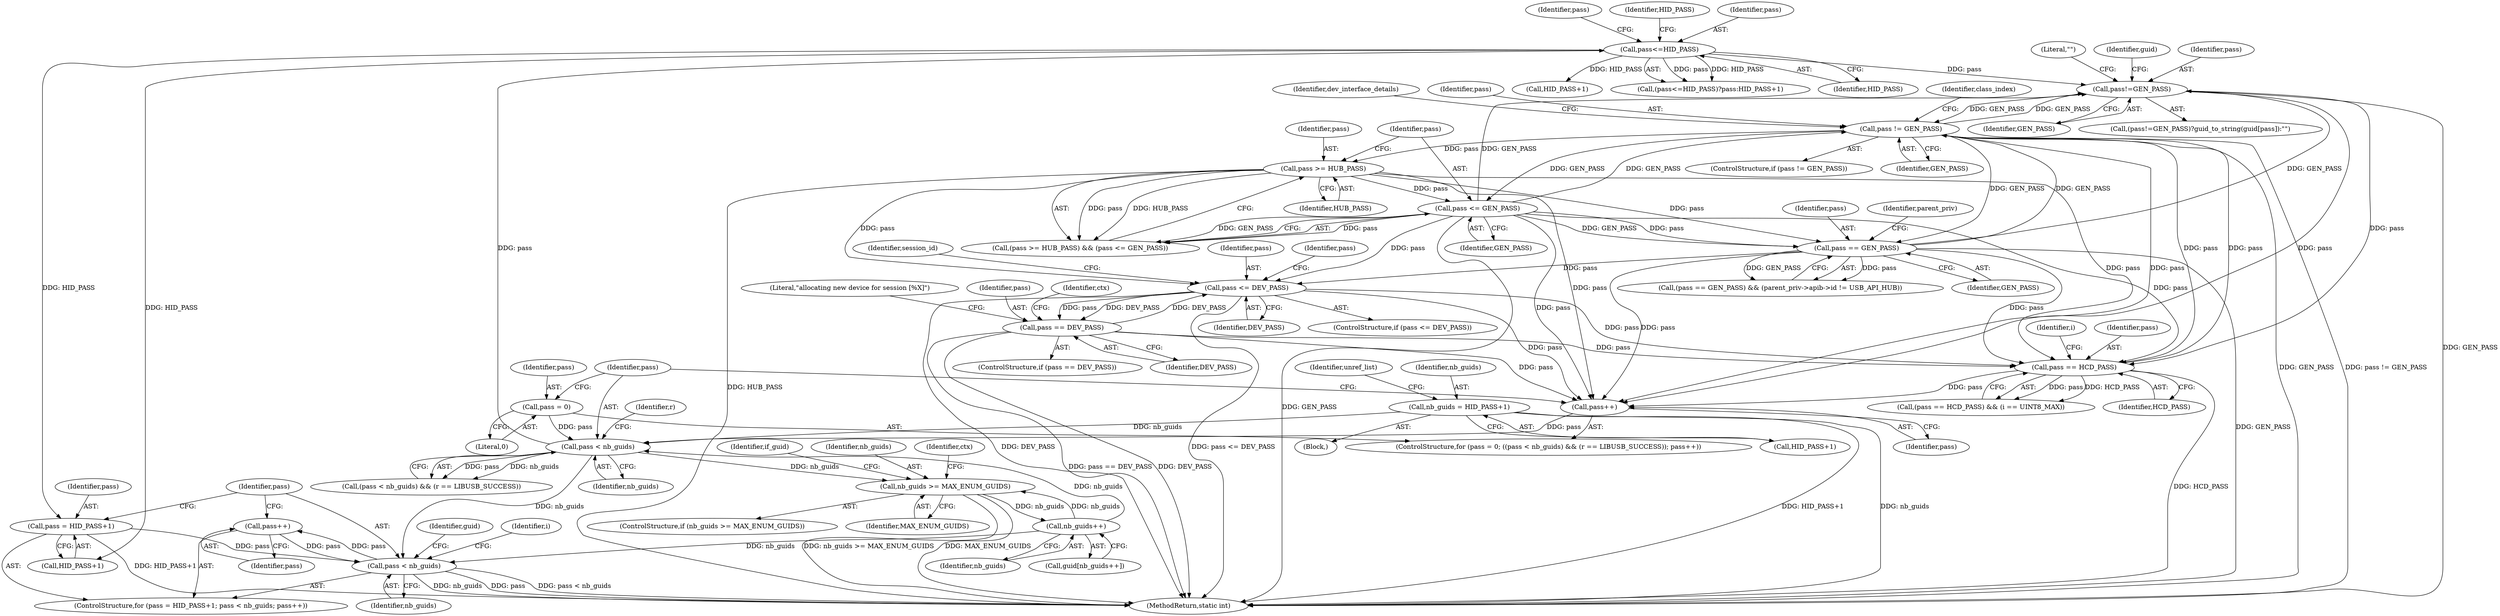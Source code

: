 digraph "1_Chrome_ac149a8d4371c0e01e0934fdd57b09e86f96b5b9_29@del" {
"1001078" [label="(Call,pass++)"];
"1001075" [label="(Call,pass < nb_guids)"];
"1001078" [label="(Call,pass++)"];
"1001070" [label="(Call,pass = HID_PASS+1)"];
"1000245" [label="(Call,pass<=HID_PASS)"];
"1000228" [label="(Call,pass < nb_guids)"];
"1000224" [label="(Call,pass = 0)"];
"1000234" [label="(Call,pass++)"];
"1000677" [label="(Call,pass <= DEV_PASS)"];
"1000663" [label="(Call,pass == GEN_PASS)"];
"1000421" [label="(Call,pass >= HUB_PASS)"];
"1000305" [label="(Call,pass != GEN_PASS)"];
"1000292" [label="(Call,pass == HCD_PASS)"];
"1000696" [label="(Call,pass == DEV_PASS)"];
"1000253" [label="(Call,pass!=GEN_PASS)"];
"1000424" [label="(Call,pass <= GEN_PASS)"];
"1000545" [label="(Call,nb_guids++)"];
"1000522" [label="(Call,nb_guids >= MAX_ENUM_GUIDS)"];
"1000203" [label="(Call,nb_guids = HID_PASS+1)"];
"1000232" [label="(Identifier,r)"];
"1000292" [label="(Call,pass == HCD_PASS)"];
"1001072" [label="(Call,HID_PASS+1)"];
"1000253" [label="(Call,pass!=GEN_PASS)"];
"1000304" [label="(ControlStructure,if (pass != GEN_PASS))"];
"1001078" [label="(Call,pass++)"];
"1001077" [label="(Identifier,nb_guids)"];
"1000663" [label="(Call,pass == GEN_PASS)"];
"1000296" [label="(Identifier,i)"];
"1000249" [label="(Call,HID_PASS+1)"];
"1000209" [label="(Identifier,unref_list)"];
"1000107" [label="(Block,)"];
"1000254" [label="(Identifier,pass)"];
"1000682" [label="(Identifier,session_id)"];
"1000255" [label="(Identifier,GEN_PASS)"];
"1000524" [label="(Identifier,MAX_ENUM_GUIDS)"];
"1000522" [label="(Call,nb_guids >= MAX_ENUM_GUIDS)"];
"1000678" [label="(Identifier,pass)"];
"1000244" [label="(Call,(pass<=HID_PASS)?pass:HID_PASS+1)"];
"1000224" [label="(Call,pass = 0)"];
"1000306" [label="(Identifier,pass)"];
"1001083" [label="(Identifier,guid)"];
"1001071" [label="(Identifier,pass)"];
"1000425" [label="(Identifier,pass)"];
"1000226" [label="(Literal,0)"];
"1000669" [label="(Identifier,parent_priv)"];
"1000260" [label="(Literal,\"\")"];
"1000229" [label="(Identifier,pass)"];
"1000248" [label="(Identifier,pass)"];
"1000545" [label="(Call,nb_guids++)"];
"1000230" [label="(Identifier,nb_guids)"];
"1000247" [label="(Identifier,HID_PASS)"];
"1000291" [label="(Call,(pass == HCD_PASS) && (i == UINT8_MAX))"];
"1000695" [label="(ControlStructure,if (pass == DEV_PASS))"];
"1000204" [label="(Identifier,nb_guids)"];
"1000228" [label="(Call,pass < nb_guids)"];
"1000307" [label="(Identifier,GEN_PASS)"];
"1000679" [label="(Identifier,DEV_PASS)"];
"1000662" [label="(Call,(pass == GEN_PASS) && (parent_priv->apib->id != USB_API_HUB))"];
"1000664" [label="(Identifier,pass)"];
"1000420" [label="(Call,(pass >= HUB_PASS) && (pass <= GEN_PASS))"];
"1000227" [label="(Call,(pass < nb_guids) && (r == LIBUSB_SUCCESS))"];
"1001103" [label="(MethodReturn,static int)"];
"1000423" [label="(Identifier,HUB_PASS)"];
"1000234" [label="(Call,pass++)"];
"1000676" [label="(ControlStructure,if (pass <= DEV_PASS))"];
"1000665" [label="(Identifier,GEN_PASS)"];
"1000546" [label="(Identifier,nb_guids)"];
"1000223" [label="(ControlStructure,for (pass = 0; ((pass < nb_guids) && (r == LIBUSB_SUCCESS)); pass++))"];
"1000351" [label="(Identifier,class_index)"];
"1000310" [label="(Identifier,dev_interface_details)"];
"1000543" [label="(Call,guid[nb_guids++])"];
"1000706" [label="(Literal,\"allocating new device for session [%X]\")"];
"1001075" [label="(Call,pass < nb_guids)"];
"1000252" [label="(Call,(pass!=GEN_PASS)?guid_to_string(guid[pass]):\"\")"];
"1000421" [label="(Call,pass >= HUB_PASS)"];
"1001069" [label="(ControlStructure,for (pass = HID_PASS+1; pass < nb_guids; pass++))"];
"1000258" [label="(Identifier,guid)"];
"1000521" [label="(ControlStructure,if (nb_guids >= MAX_ENUM_GUIDS))"];
"1000203" [label="(Call,nb_guids = HID_PASS+1)"];
"1000677" [label="(Call,pass <= DEV_PASS)"];
"1000250" [label="(Identifier,HID_PASS)"];
"1000235" [label="(Identifier,pass)"];
"1000293" [label="(Identifier,pass)"];
"1000246" [label="(Identifier,pass)"];
"1000697" [label="(Identifier,pass)"];
"1001076" [label="(Identifier,pass)"];
"1001070" [label="(Call,pass = HID_PASS+1)"];
"1000426" [label="(Identifier,GEN_PASS)"];
"1000523" [label="(Identifier,nb_guids)"];
"1000422" [label="(Identifier,pass)"];
"1000205" [label="(Call,HID_PASS+1)"];
"1000225" [label="(Identifier,pass)"];
"1000696" [label="(Call,pass == DEV_PASS)"];
"1000305" [label="(Call,pass != GEN_PASS)"];
"1000527" [label="(Identifier,ctx)"];
"1001079" [label="(Identifier,pass)"];
"1000532" [label="(Identifier,if_guid)"];
"1001087" [label="(Identifier,i)"];
"1000701" [label="(Identifier,ctx)"];
"1000769" [label="(Identifier,pass)"];
"1000245" [label="(Call,pass<=HID_PASS)"];
"1000698" [label="(Identifier,DEV_PASS)"];
"1000424" [label="(Call,pass <= GEN_PASS)"];
"1000294" [label="(Identifier,HCD_PASS)"];
"1001078" -> "1001069"  [label="AST: "];
"1001078" -> "1001079"  [label="CFG: "];
"1001079" -> "1001078"  [label="AST: "];
"1001076" -> "1001078"  [label="CFG: "];
"1001078" -> "1001075"  [label="DDG: pass"];
"1001075" -> "1001078"  [label="DDG: pass"];
"1001075" -> "1001069"  [label="AST: "];
"1001075" -> "1001077"  [label="CFG: "];
"1001076" -> "1001075"  [label="AST: "];
"1001077" -> "1001075"  [label="AST: "];
"1001083" -> "1001075"  [label="CFG: "];
"1001087" -> "1001075"  [label="CFG: "];
"1001075" -> "1001103"  [label="DDG: pass < nb_guids"];
"1001075" -> "1001103"  [label="DDG: nb_guids"];
"1001075" -> "1001103"  [label="DDG: pass"];
"1001070" -> "1001075"  [label="DDG: pass"];
"1000545" -> "1001075"  [label="DDG: nb_guids"];
"1000228" -> "1001075"  [label="DDG: nb_guids"];
"1001070" -> "1001069"  [label="AST: "];
"1001070" -> "1001072"  [label="CFG: "];
"1001071" -> "1001070"  [label="AST: "];
"1001072" -> "1001070"  [label="AST: "];
"1001076" -> "1001070"  [label="CFG: "];
"1001070" -> "1001103"  [label="DDG: HID_PASS+1"];
"1000245" -> "1001070"  [label="DDG: HID_PASS"];
"1000245" -> "1000244"  [label="AST: "];
"1000245" -> "1000247"  [label="CFG: "];
"1000246" -> "1000245"  [label="AST: "];
"1000247" -> "1000245"  [label="AST: "];
"1000248" -> "1000245"  [label="CFG: "];
"1000250" -> "1000245"  [label="CFG: "];
"1000228" -> "1000245"  [label="DDG: pass"];
"1000245" -> "1000244"  [label="DDG: pass"];
"1000245" -> "1000244"  [label="DDG: HID_PASS"];
"1000245" -> "1000249"  [label="DDG: HID_PASS"];
"1000245" -> "1000253"  [label="DDG: pass"];
"1000245" -> "1001072"  [label="DDG: HID_PASS"];
"1000228" -> "1000227"  [label="AST: "];
"1000228" -> "1000230"  [label="CFG: "];
"1000229" -> "1000228"  [label="AST: "];
"1000230" -> "1000228"  [label="AST: "];
"1000232" -> "1000228"  [label="CFG: "];
"1000227" -> "1000228"  [label="CFG: "];
"1000228" -> "1000227"  [label="DDG: pass"];
"1000228" -> "1000227"  [label="DDG: nb_guids"];
"1000224" -> "1000228"  [label="DDG: pass"];
"1000234" -> "1000228"  [label="DDG: pass"];
"1000545" -> "1000228"  [label="DDG: nb_guids"];
"1000203" -> "1000228"  [label="DDG: nb_guids"];
"1000228" -> "1000522"  [label="DDG: nb_guids"];
"1000224" -> "1000223"  [label="AST: "];
"1000224" -> "1000226"  [label="CFG: "];
"1000225" -> "1000224"  [label="AST: "];
"1000226" -> "1000224"  [label="AST: "];
"1000229" -> "1000224"  [label="CFG: "];
"1000234" -> "1000223"  [label="AST: "];
"1000234" -> "1000235"  [label="CFG: "];
"1000235" -> "1000234"  [label="AST: "];
"1000229" -> "1000234"  [label="CFG: "];
"1000677" -> "1000234"  [label="DDG: pass"];
"1000696" -> "1000234"  [label="DDG: pass"];
"1000253" -> "1000234"  [label="DDG: pass"];
"1000421" -> "1000234"  [label="DDG: pass"];
"1000292" -> "1000234"  [label="DDG: pass"];
"1000663" -> "1000234"  [label="DDG: pass"];
"1000424" -> "1000234"  [label="DDG: pass"];
"1000305" -> "1000234"  [label="DDG: pass"];
"1000677" -> "1000676"  [label="AST: "];
"1000677" -> "1000679"  [label="CFG: "];
"1000678" -> "1000677"  [label="AST: "];
"1000679" -> "1000677"  [label="AST: "];
"1000682" -> "1000677"  [label="CFG: "];
"1000769" -> "1000677"  [label="CFG: "];
"1000677" -> "1001103"  [label="DDG: pass <= DEV_PASS"];
"1000677" -> "1001103"  [label="DDG: DEV_PASS"];
"1000677" -> "1000292"  [label="DDG: pass"];
"1000663" -> "1000677"  [label="DDG: pass"];
"1000421" -> "1000677"  [label="DDG: pass"];
"1000424" -> "1000677"  [label="DDG: pass"];
"1000696" -> "1000677"  [label="DDG: DEV_PASS"];
"1000677" -> "1000696"  [label="DDG: pass"];
"1000677" -> "1000696"  [label="DDG: DEV_PASS"];
"1000663" -> "1000662"  [label="AST: "];
"1000663" -> "1000665"  [label="CFG: "];
"1000664" -> "1000663"  [label="AST: "];
"1000665" -> "1000663"  [label="AST: "];
"1000669" -> "1000663"  [label="CFG: "];
"1000662" -> "1000663"  [label="CFG: "];
"1000663" -> "1001103"  [label="DDG: GEN_PASS"];
"1000663" -> "1000253"  [label="DDG: GEN_PASS"];
"1000663" -> "1000292"  [label="DDG: pass"];
"1000663" -> "1000305"  [label="DDG: GEN_PASS"];
"1000663" -> "1000662"  [label="DDG: pass"];
"1000663" -> "1000662"  [label="DDG: GEN_PASS"];
"1000421" -> "1000663"  [label="DDG: pass"];
"1000424" -> "1000663"  [label="DDG: pass"];
"1000424" -> "1000663"  [label="DDG: GEN_PASS"];
"1000305" -> "1000663"  [label="DDG: GEN_PASS"];
"1000421" -> "1000420"  [label="AST: "];
"1000421" -> "1000423"  [label="CFG: "];
"1000422" -> "1000421"  [label="AST: "];
"1000423" -> "1000421"  [label="AST: "];
"1000425" -> "1000421"  [label="CFG: "];
"1000420" -> "1000421"  [label="CFG: "];
"1000421" -> "1001103"  [label="DDG: HUB_PASS"];
"1000421" -> "1000292"  [label="DDG: pass"];
"1000421" -> "1000420"  [label="DDG: pass"];
"1000421" -> "1000420"  [label="DDG: HUB_PASS"];
"1000305" -> "1000421"  [label="DDG: pass"];
"1000421" -> "1000424"  [label="DDG: pass"];
"1000305" -> "1000304"  [label="AST: "];
"1000305" -> "1000307"  [label="CFG: "];
"1000306" -> "1000305"  [label="AST: "];
"1000307" -> "1000305"  [label="AST: "];
"1000310" -> "1000305"  [label="CFG: "];
"1000351" -> "1000305"  [label="CFG: "];
"1000305" -> "1001103"  [label="DDG: pass != GEN_PASS"];
"1000305" -> "1001103"  [label="DDG: GEN_PASS"];
"1000305" -> "1000253"  [label="DDG: GEN_PASS"];
"1000305" -> "1000292"  [label="DDG: pass"];
"1000292" -> "1000305"  [label="DDG: pass"];
"1000253" -> "1000305"  [label="DDG: GEN_PASS"];
"1000424" -> "1000305"  [label="DDG: GEN_PASS"];
"1000305" -> "1000424"  [label="DDG: GEN_PASS"];
"1000292" -> "1000291"  [label="AST: "];
"1000292" -> "1000294"  [label="CFG: "];
"1000293" -> "1000292"  [label="AST: "];
"1000294" -> "1000292"  [label="AST: "];
"1000296" -> "1000292"  [label="CFG: "];
"1000291" -> "1000292"  [label="CFG: "];
"1000292" -> "1001103"  [label="DDG: HCD_PASS"];
"1000292" -> "1000291"  [label="DDG: pass"];
"1000292" -> "1000291"  [label="DDG: HCD_PASS"];
"1000696" -> "1000292"  [label="DDG: pass"];
"1000253" -> "1000292"  [label="DDG: pass"];
"1000424" -> "1000292"  [label="DDG: pass"];
"1000696" -> "1000695"  [label="AST: "];
"1000696" -> "1000698"  [label="CFG: "];
"1000697" -> "1000696"  [label="AST: "];
"1000698" -> "1000696"  [label="AST: "];
"1000701" -> "1000696"  [label="CFG: "];
"1000706" -> "1000696"  [label="CFG: "];
"1000696" -> "1001103"  [label="DDG: pass == DEV_PASS"];
"1000696" -> "1001103"  [label="DDG: DEV_PASS"];
"1000253" -> "1000252"  [label="AST: "];
"1000253" -> "1000255"  [label="CFG: "];
"1000254" -> "1000253"  [label="AST: "];
"1000255" -> "1000253"  [label="AST: "];
"1000258" -> "1000253"  [label="CFG: "];
"1000260" -> "1000253"  [label="CFG: "];
"1000253" -> "1001103"  [label="DDG: GEN_PASS"];
"1000424" -> "1000253"  [label="DDG: GEN_PASS"];
"1000424" -> "1000420"  [label="AST: "];
"1000424" -> "1000426"  [label="CFG: "];
"1000425" -> "1000424"  [label="AST: "];
"1000426" -> "1000424"  [label="AST: "];
"1000420" -> "1000424"  [label="CFG: "];
"1000424" -> "1001103"  [label="DDG: GEN_PASS"];
"1000424" -> "1000420"  [label="DDG: pass"];
"1000424" -> "1000420"  [label="DDG: GEN_PASS"];
"1000545" -> "1000543"  [label="AST: "];
"1000545" -> "1000546"  [label="CFG: "];
"1000546" -> "1000545"  [label="AST: "];
"1000543" -> "1000545"  [label="CFG: "];
"1000545" -> "1000522"  [label="DDG: nb_guids"];
"1000522" -> "1000545"  [label="DDG: nb_guids"];
"1000522" -> "1000521"  [label="AST: "];
"1000522" -> "1000524"  [label="CFG: "];
"1000523" -> "1000522"  [label="AST: "];
"1000524" -> "1000522"  [label="AST: "];
"1000527" -> "1000522"  [label="CFG: "];
"1000532" -> "1000522"  [label="CFG: "];
"1000522" -> "1001103"  [label="DDG: MAX_ENUM_GUIDS"];
"1000522" -> "1001103"  [label="DDG: nb_guids >= MAX_ENUM_GUIDS"];
"1000203" -> "1000107"  [label="AST: "];
"1000203" -> "1000205"  [label="CFG: "];
"1000204" -> "1000203"  [label="AST: "];
"1000205" -> "1000203"  [label="AST: "];
"1000209" -> "1000203"  [label="CFG: "];
"1000203" -> "1001103"  [label="DDG: HID_PASS+1"];
"1000203" -> "1001103"  [label="DDG: nb_guids"];
}
